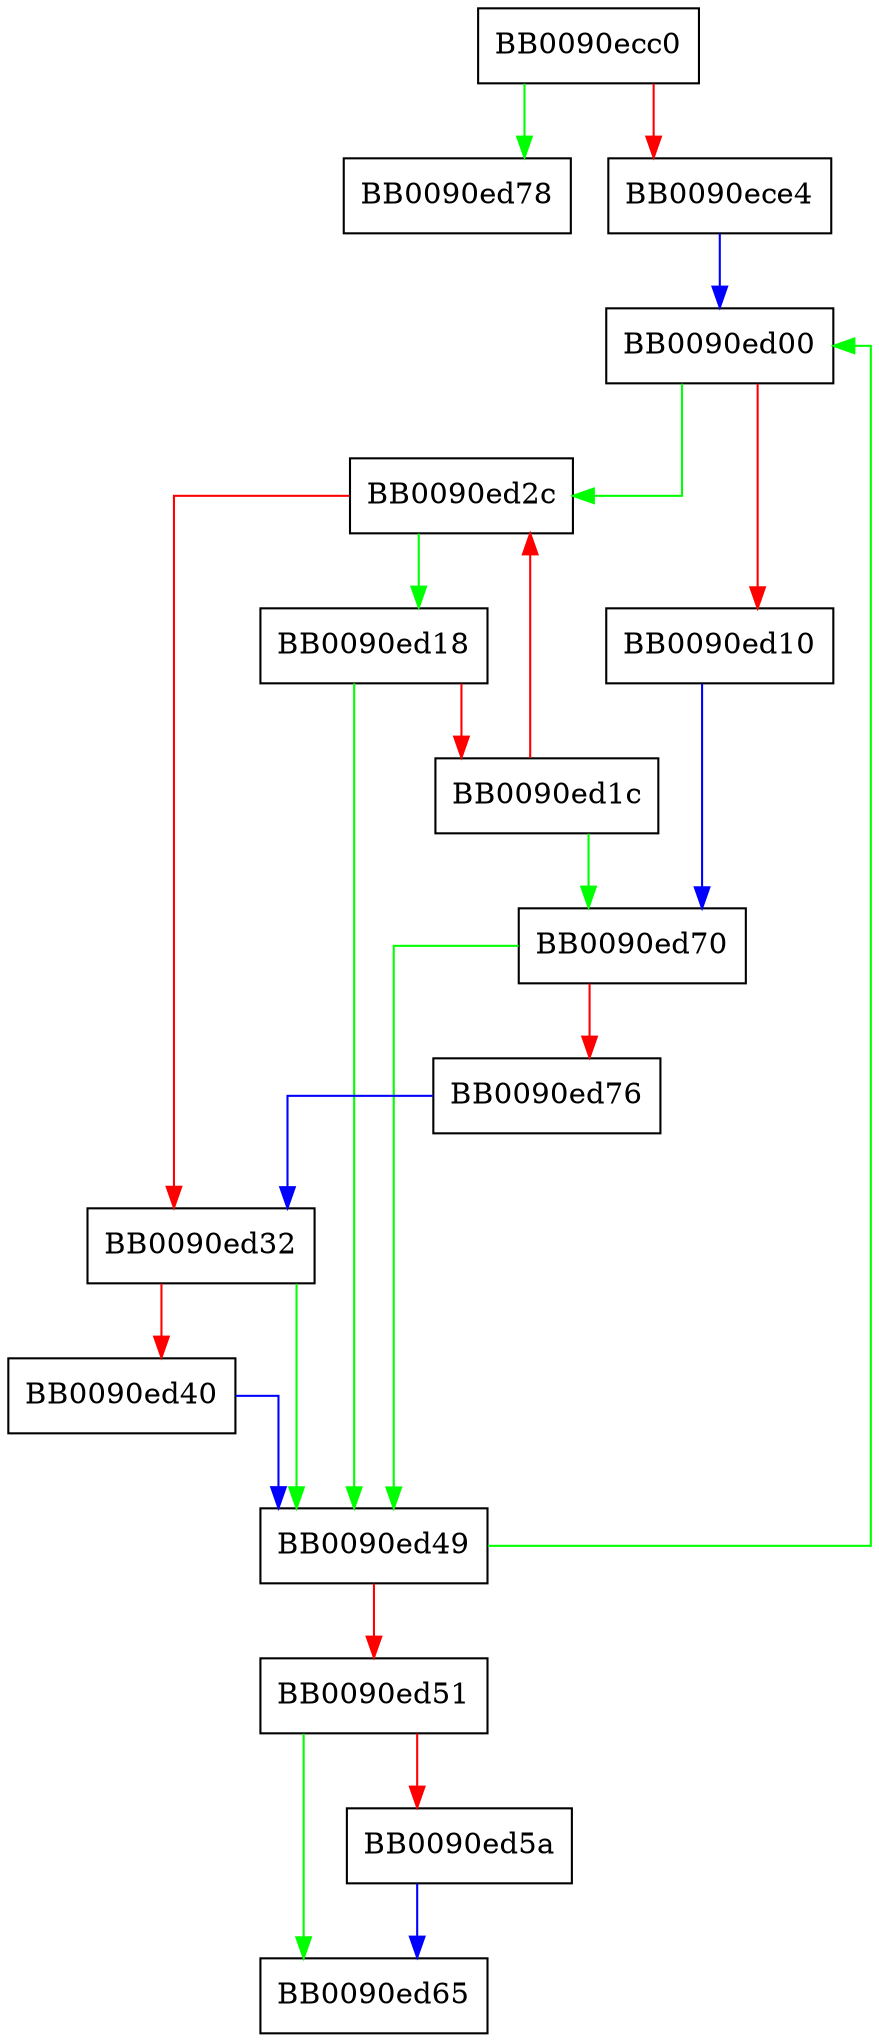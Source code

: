 digraph __handle_registered_modifier_mb {
  node [shape="box"];
  graph [splines=ortho];
  BB0090ecc0 -> BB0090ed78 [color="green"];
  BB0090ecc0 -> BB0090ece4 [color="red"];
  BB0090ece4 -> BB0090ed00 [color="blue"];
  BB0090ed00 -> BB0090ed2c [color="green"];
  BB0090ed00 -> BB0090ed10 [color="red"];
  BB0090ed10 -> BB0090ed70 [color="blue"];
  BB0090ed18 -> BB0090ed49 [color="green"];
  BB0090ed18 -> BB0090ed1c [color="red"];
  BB0090ed1c -> BB0090ed70 [color="green"];
  BB0090ed1c -> BB0090ed2c [color="red"];
  BB0090ed2c -> BB0090ed18 [color="green"];
  BB0090ed2c -> BB0090ed32 [color="red"];
  BB0090ed32 -> BB0090ed49 [color="green"];
  BB0090ed32 -> BB0090ed40 [color="red"];
  BB0090ed40 -> BB0090ed49 [color="blue"];
  BB0090ed49 -> BB0090ed00 [color="green"];
  BB0090ed49 -> BB0090ed51 [color="red"];
  BB0090ed51 -> BB0090ed65 [color="green"];
  BB0090ed51 -> BB0090ed5a [color="red"];
  BB0090ed5a -> BB0090ed65 [color="blue"];
  BB0090ed70 -> BB0090ed49 [color="green"];
  BB0090ed70 -> BB0090ed76 [color="red"];
  BB0090ed76 -> BB0090ed32 [color="blue"];
}